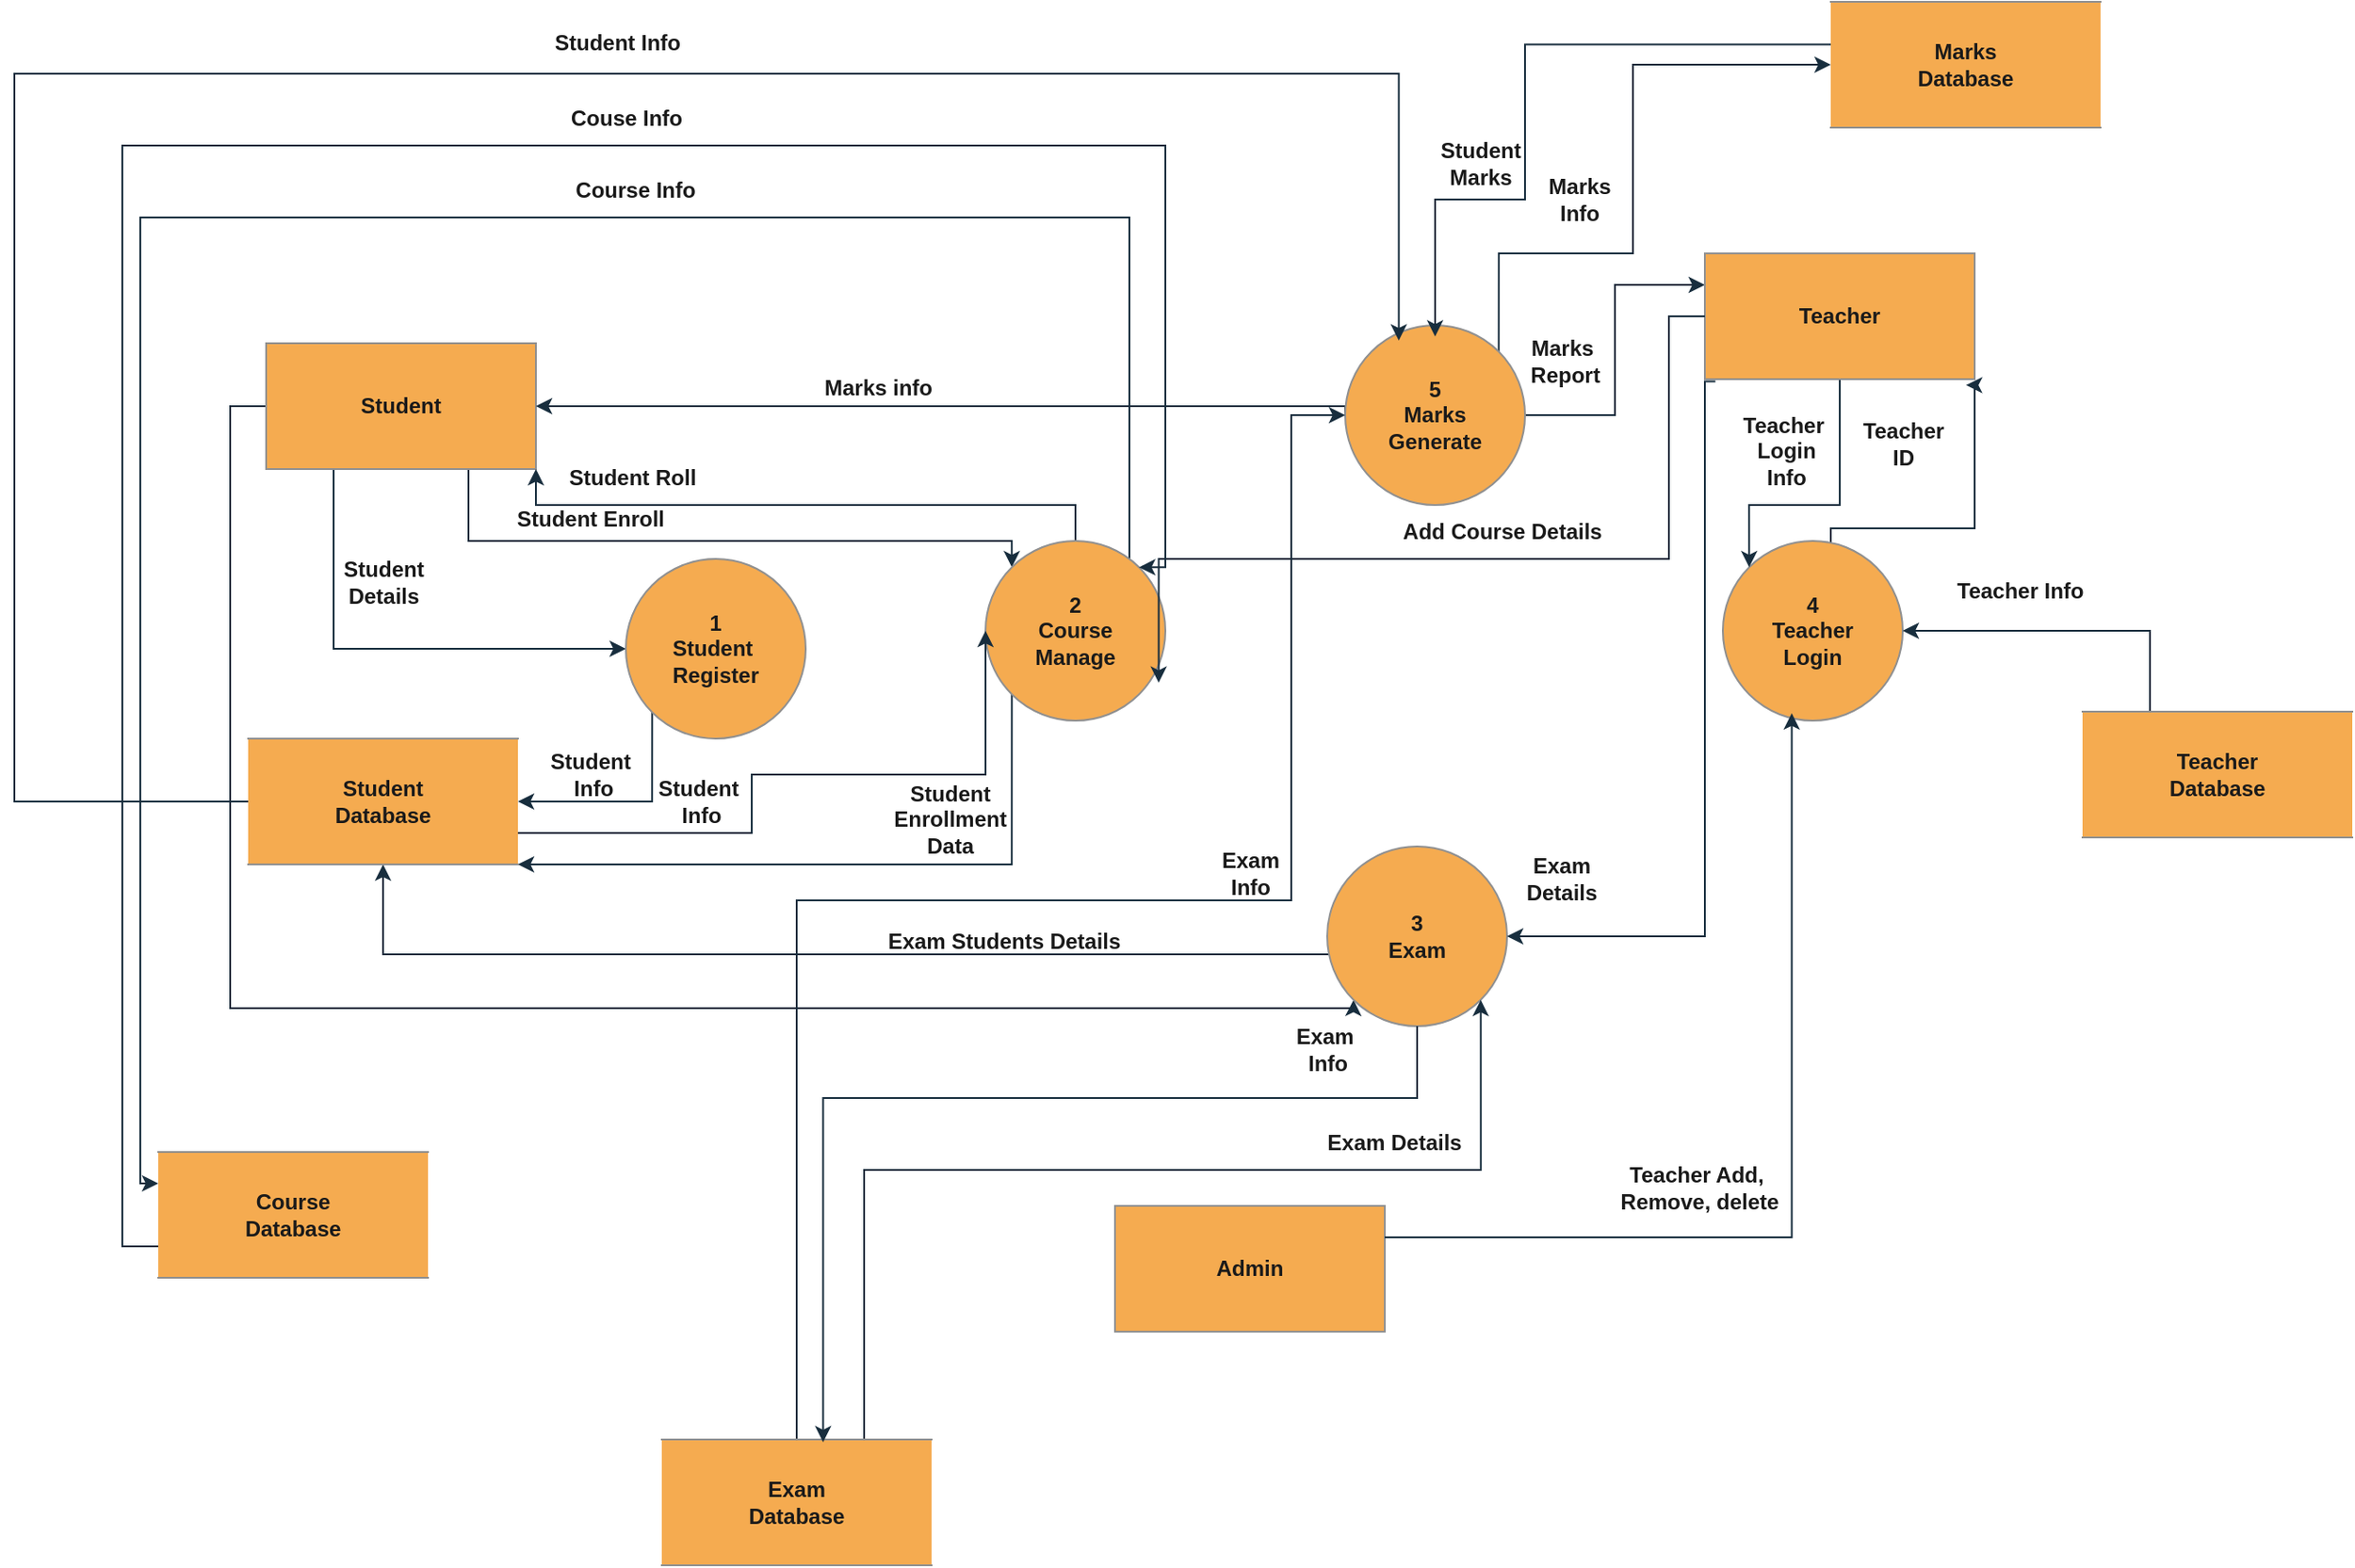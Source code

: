 <mxfile version="24.8.7">
  <diagram name="Page-1" id="-FiyF4BfpEK4GpRFa6xk">
    <mxGraphModel dx="991" dy="511" grid="1" gridSize="10" guides="1" tooltips="1" connect="1" arrows="1" fold="1" page="1" pageScale="1" pageWidth="1654" pageHeight="1169" math="0" shadow="0">
      <root>
        <mxCell id="0" />
        <mxCell id="1" parent="0" />
        <mxCell id="WQAjMAXXMwpUOWAKvel7-142" style="edgeStyle=orthogonalEdgeStyle;rounded=0;orthogonalLoop=1;jettySize=auto;html=1;exitX=0.25;exitY=1;exitDx=0;exitDy=0;entryX=0;entryY=0.5;entryDx=0;entryDy=0;strokeColor=#182E3E;fontColor=#1A1A1A;fontStyle=1" edge="1" parent="1" source="WQAjMAXXMwpUOWAKvel7-127" target="WQAjMAXXMwpUOWAKvel7-128">
          <mxGeometry relative="1" as="geometry" />
        </mxCell>
        <mxCell id="WQAjMAXXMwpUOWAKvel7-145" style="edgeStyle=orthogonalEdgeStyle;rounded=0;orthogonalLoop=1;jettySize=auto;html=1;exitX=0.75;exitY=1;exitDx=0;exitDy=0;entryX=0;entryY=0;entryDx=0;entryDy=0;strokeColor=#182E3E;fontColor=#1A1A1A;fontStyle=1" edge="1" parent="1" source="WQAjMAXXMwpUOWAKvel7-127" target="WQAjMAXXMwpUOWAKvel7-129">
          <mxGeometry relative="1" as="geometry">
            <Array as="points">
              <mxPoint x="393" y="400" />
              <mxPoint x="695" y="400" />
            </Array>
          </mxGeometry>
        </mxCell>
        <mxCell id="WQAjMAXXMwpUOWAKvel7-167" style="edgeStyle=orthogonalEdgeStyle;rounded=0;orthogonalLoop=1;jettySize=auto;html=1;exitX=0;exitY=0.5;exitDx=0;exitDy=0;entryX=0;entryY=1;entryDx=0;entryDy=0;strokeColor=#182E3E;fontColor=#1A1A1A;fontStyle=1" edge="1" parent="1" source="WQAjMAXXMwpUOWAKvel7-127" target="WQAjMAXXMwpUOWAKvel7-131">
          <mxGeometry relative="1" as="geometry">
            <Array as="points">
              <mxPoint x="260" y="325" />
              <mxPoint x="260" y="660" />
              <mxPoint x="885" y="660" />
            </Array>
          </mxGeometry>
        </mxCell>
        <mxCell id="WQAjMAXXMwpUOWAKvel7-127" value="&lt;span&gt;Student&lt;/span&gt;" style="html=1;dashed=0;whiteSpace=wrap;labelBackgroundColor=none;fillColor=#F5AB50;strokeColor=#909090;fontColor=#1A1A1A;fontStyle=1" vertex="1" parent="1">
          <mxGeometry x="280" y="290" width="150" height="70" as="geometry" />
        </mxCell>
        <mxCell id="WQAjMAXXMwpUOWAKvel7-149" style="edgeStyle=orthogonalEdgeStyle;rounded=0;orthogonalLoop=1;jettySize=auto;html=1;exitX=0;exitY=1;exitDx=0;exitDy=0;entryX=1;entryY=0.5;entryDx=0;entryDy=0;strokeColor=#182E3E;fontColor=#1A1A1A;fontStyle=1" edge="1" parent="1" source="WQAjMAXXMwpUOWAKvel7-128" target="WQAjMAXXMwpUOWAKvel7-137">
          <mxGeometry relative="1" as="geometry">
            <Array as="points">
              <mxPoint x="495" y="545" />
            </Array>
          </mxGeometry>
        </mxCell>
        <mxCell id="WQAjMAXXMwpUOWAKvel7-128" value="&lt;span&gt;1&lt;/span&gt;&lt;div&gt;&lt;span&gt;Student&amp;nbsp;&lt;/span&gt;&lt;/div&gt;&lt;div&gt;&lt;span&gt;Register&lt;/span&gt;&lt;/div&gt;" style="shape=ellipse;html=1;dashed=0;whiteSpace=wrap;aspect=fixed;perimeter=ellipsePerimeter;labelBackgroundColor=none;fillColor=#F5AB50;strokeColor=#909090;fontColor=#1A1A1A;fontStyle=1" vertex="1" parent="1">
          <mxGeometry x="480" y="410" width="100" height="100" as="geometry" />
        </mxCell>
        <mxCell id="WQAjMAXXMwpUOWAKvel7-147" style="edgeStyle=orthogonalEdgeStyle;rounded=0;orthogonalLoop=1;jettySize=auto;html=1;exitX=0.5;exitY=0;exitDx=0;exitDy=0;entryX=1;entryY=1;entryDx=0;entryDy=0;strokeColor=#182E3E;fontColor=#1A1A1A;fontStyle=1" edge="1" parent="1" source="WQAjMAXXMwpUOWAKvel7-129" target="WQAjMAXXMwpUOWAKvel7-127">
          <mxGeometry relative="1" as="geometry" />
        </mxCell>
        <mxCell id="WQAjMAXXMwpUOWAKvel7-153" style="edgeStyle=orthogonalEdgeStyle;rounded=0;orthogonalLoop=1;jettySize=auto;html=1;exitX=0;exitY=1;exitDx=0;exitDy=0;entryX=1;entryY=1;entryDx=0;entryDy=0;strokeColor=#182E3E;fontColor=#1A1A1A;fontStyle=1" edge="1" parent="1" source="WQAjMAXXMwpUOWAKvel7-129" target="WQAjMAXXMwpUOWAKvel7-137">
          <mxGeometry relative="1" as="geometry">
            <Array as="points">
              <mxPoint x="695" y="580" />
            </Array>
          </mxGeometry>
        </mxCell>
        <mxCell id="WQAjMAXXMwpUOWAKvel7-162" style="edgeStyle=orthogonalEdgeStyle;rounded=0;orthogonalLoop=1;jettySize=auto;html=1;exitX=0.8;exitY=0.1;exitDx=0;exitDy=0;entryX=0;entryY=0.25;entryDx=0;entryDy=0;strokeColor=#182E3E;fontColor=#1A1A1A;fontStyle=1;exitPerimeter=0;" edge="1" parent="1" source="WQAjMAXXMwpUOWAKvel7-129" target="WQAjMAXXMwpUOWAKvel7-138">
          <mxGeometry relative="1" as="geometry">
            <Array as="points">
              <mxPoint x="760" y="220" />
              <mxPoint x="210" y="220" />
              <mxPoint x="210" y="757" />
            </Array>
          </mxGeometry>
        </mxCell>
        <mxCell id="WQAjMAXXMwpUOWAKvel7-129" value="&lt;span&gt;2&lt;/span&gt;&lt;div&gt;&lt;span&gt;Course&lt;/span&gt;&lt;/div&gt;&lt;div&gt;&lt;span&gt;Manage&lt;/span&gt;&lt;/div&gt;" style="shape=ellipse;html=1;dashed=0;whiteSpace=wrap;aspect=fixed;perimeter=ellipsePerimeter;labelBackgroundColor=none;fillColor=#F5AB50;strokeColor=#909090;fontColor=#1A1A1A;fontStyle=1" vertex="1" parent="1">
          <mxGeometry x="680" y="400" width="100" height="100" as="geometry" />
        </mxCell>
        <mxCell id="WQAjMAXXMwpUOWAKvel7-170" style="edgeStyle=orthogonalEdgeStyle;rounded=0;orthogonalLoop=1;jettySize=auto;html=1;exitX=0;exitY=0.5;exitDx=0;exitDy=0;entryX=1;entryY=0.5;entryDx=0;entryDy=0;strokeColor=#182E3E;fontColor=#1A1A1A;fontStyle=1" edge="1" parent="1" source="WQAjMAXXMwpUOWAKvel7-130" target="WQAjMAXXMwpUOWAKvel7-127">
          <mxGeometry relative="1" as="geometry">
            <Array as="points">
              <mxPoint x="880" y="325" />
            </Array>
          </mxGeometry>
        </mxCell>
        <mxCell id="WQAjMAXXMwpUOWAKvel7-193" style="edgeStyle=orthogonalEdgeStyle;rounded=0;orthogonalLoop=1;jettySize=auto;html=1;exitX=1;exitY=0.5;exitDx=0;exitDy=0;entryX=0;entryY=0.25;entryDx=0;entryDy=0;strokeColor=#182E3E;fontColor=#1A1A1A;" edge="1" parent="1" source="WQAjMAXXMwpUOWAKvel7-130" target="WQAjMAXXMwpUOWAKvel7-134">
          <mxGeometry relative="1" as="geometry" />
        </mxCell>
        <mxCell id="WQAjMAXXMwpUOWAKvel7-195" style="edgeStyle=orthogonalEdgeStyle;rounded=0;orthogonalLoop=1;jettySize=auto;html=1;exitX=1;exitY=0;exitDx=0;exitDy=0;entryX=0;entryY=0.5;entryDx=0;entryDy=0;strokeColor=#182E3E;fontColor=#1A1A1A;" edge="1" parent="1" source="WQAjMAXXMwpUOWAKvel7-130" target="WQAjMAXXMwpUOWAKvel7-135">
          <mxGeometry relative="1" as="geometry">
            <Array as="points">
              <mxPoint x="965" y="240" />
              <mxPoint x="1040" y="240" />
              <mxPoint x="1040" y="135" />
            </Array>
          </mxGeometry>
        </mxCell>
        <mxCell id="WQAjMAXXMwpUOWAKvel7-130" value="&lt;span&gt;5&lt;/span&gt;&lt;div&gt;&lt;span&gt;Marks&lt;/span&gt;&lt;/div&gt;&lt;div&gt;&lt;span&gt;Gener&lt;/span&gt;&lt;span style=&quot;color: rgba(0, 0, 0, 0); font-family: monospace; font-size: 0px; text-align: start; text-wrap-mode: nowrap; background-color: initial;&quot;&gt;%3CmxGraphModel%3E%3Croot%3E%3CmxCell%20id%3D%220%22%2F%3E%3CmxCell%20id%3D%221%22%20parent%3D%220%22%2F%3E%3CmxCell%20id%3D%222%22%20value%3D%22%26lt%3Bb%26gt%3B1%26lt%3B%2Fb%26gt%3B%26lt%3Bdiv%26gt%3B%26lt%3Bb%26gt%3BStudent%26amp%3Bnbsp%3B%26lt%3B%2Fb%26gt%3B%26lt%3B%2Fdiv%26gt%3B%26lt%3Bdiv%26gt%3B%26lt%3Bb%26gt%3BRegister%26lt%3B%2Fb%26gt%3B%26lt%3B%2Fdiv%26gt%3B%22%20style%3D%22shape%3Dellipse%3Bhtml%3D1%3Bdashed%3D0%3BwhiteSpace%3Dwrap%3Baspect%3Dfixed%3Bperimeter%3DellipsePerimeter%3B%22%20vertex%3D%221%22%20parent%3D%221%22%3E%3CmxGeometry%20x%3D%22680%22%20y%3D%22400%22%20width%3D%2270%22%20height%3D%2270%22%20as%3D%22geometry%22%2F%3E%3C%2FmxCell%3E%3C%2Froot%3E%3C%2FmxGraphModel%3E&lt;/span&gt;&lt;span style=&quot;background-color: initial;&quot;&gt;ate&lt;/span&gt;&lt;/div&gt;" style="shape=ellipse;html=1;dashed=0;whiteSpace=wrap;aspect=fixed;perimeter=ellipsePerimeter;labelBackgroundColor=none;fillColor=#F5AB50;strokeColor=#909090;fontColor=#1A1A1A;fontStyle=1" vertex="1" parent="1">
          <mxGeometry x="880" y="280" width="100" height="100" as="geometry" />
        </mxCell>
        <mxCell id="WQAjMAXXMwpUOWAKvel7-157" style="edgeStyle=orthogonalEdgeStyle;rounded=0;orthogonalLoop=1;jettySize=auto;html=1;exitX=0;exitY=0;exitDx=0;exitDy=0;entryX=0.5;entryY=1;entryDx=0;entryDy=0;strokeColor=#182E3E;fontColor=#1A1A1A;fontStyle=1" edge="1" parent="1" source="WQAjMAXXMwpUOWAKvel7-131" target="WQAjMAXXMwpUOWAKvel7-137">
          <mxGeometry relative="1" as="geometry">
            <Array as="points">
              <mxPoint x="885" y="630" />
              <mxPoint x="345" y="630" />
            </Array>
          </mxGeometry>
        </mxCell>
        <mxCell id="WQAjMAXXMwpUOWAKvel7-131" value="&lt;span&gt;3&lt;/span&gt;&lt;div&gt;&lt;span&gt;Exam&lt;/span&gt;&lt;/div&gt;" style="shape=ellipse;html=1;dashed=0;whiteSpace=wrap;aspect=fixed;perimeter=ellipsePerimeter;labelBackgroundColor=none;fillColor=#F5AB50;strokeColor=#909090;fontColor=#1A1A1A;fontStyle=1" vertex="1" parent="1">
          <mxGeometry x="870" y="570" width="100" height="100" as="geometry" />
        </mxCell>
        <mxCell id="WQAjMAXXMwpUOWAKvel7-182" style="edgeStyle=orthogonalEdgeStyle;rounded=0;orthogonalLoop=1;jettySize=auto;html=1;exitX=0.5;exitY=0;exitDx=0;exitDy=0;entryX=0.968;entryY=1.047;entryDx=0;entryDy=0;strokeColor=#182E3E;fontColor=#1A1A1A;entryPerimeter=0;fontStyle=1" edge="1" parent="1" target="WQAjMAXXMwpUOWAKvel7-134">
          <mxGeometry relative="1" as="geometry">
            <mxPoint x="1150" y="403" as="sourcePoint" />
            <mxPoint x="1229.8" y="315.73" as="targetPoint" />
            <Array as="points">
              <mxPoint x="1150" y="393" />
              <mxPoint x="1230" y="393" />
              <mxPoint x="1230" y="313" />
            </Array>
          </mxGeometry>
        </mxCell>
        <mxCell id="WQAjMAXXMwpUOWAKvel7-188" style="edgeStyle=orthogonalEdgeStyle;rounded=0;orthogonalLoop=1;jettySize=auto;html=1;exitX=0.039;exitY=1.017;exitDx=0;exitDy=0;entryX=1;entryY=0.5;entryDx=0;entryDy=0;strokeColor=#182E3E;fontColor=#1A1A1A;fontStyle=1;exitPerimeter=0;" edge="1" parent="1" source="WQAjMAXXMwpUOWAKvel7-134" target="WQAjMAXXMwpUOWAKvel7-131">
          <mxGeometry relative="1" as="geometry">
            <Array as="points">
              <mxPoint x="1080" y="311" />
              <mxPoint x="1080" y="620" />
            </Array>
          </mxGeometry>
        </mxCell>
        <mxCell id="WQAjMAXXMwpUOWAKvel7-132" value="4&lt;div&gt;Teacher&lt;br&gt;Login&lt;/div&gt;" style="shape=ellipse;html=1;dashed=0;whiteSpace=wrap;aspect=fixed;perimeter=ellipsePerimeter;labelBackgroundColor=none;fillColor=#F5AB50;strokeColor=#909090;fontColor=#1A1A1A;fontStyle=1" vertex="1" parent="1">
          <mxGeometry x="1090" y="400" width="100" height="100" as="geometry" />
        </mxCell>
        <mxCell id="WQAjMAXXMwpUOWAKvel7-133" value="&lt;span&gt;Admin&lt;/span&gt;" style="html=1;dashed=0;whiteSpace=wrap;labelBackgroundColor=none;fillColor=#F5AB50;strokeColor=#909090;fontColor=#1A1A1A;fontStyle=1" vertex="1" parent="1">
          <mxGeometry x="752" y="770" width="150" height="70" as="geometry" />
        </mxCell>
        <mxCell id="WQAjMAXXMwpUOWAKvel7-180" style="edgeStyle=orthogonalEdgeStyle;rounded=0;orthogonalLoop=1;jettySize=auto;html=1;exitX=0.5;exitY=1;exitDx=0;exitDy=0;entryX=0;entryY=0;entryDx=0;entryDy=0;strokeColor=#182E3E;fontColor=#1A1A1A;fontStyle=1" edge="1" parent="1" source="WQAjMAXXMwpUOWAKvel7-134" target="WQAjMAXXMwpUOWAKvel7-132">
          <mxGeometry relative="1" as="geometry">
            <Array as="points">
              <mxPoint x="1155" y="380" />
              <mxPoint x="1105" y="380" />
            </Array>
          </mxGeometry>
        </mxCell>
        <mxCell id="WQAjMAXXMwpUOWAKvel7-134" value="&lt;span&gt;Teacher&lt;/span&gt;" style="html=1;dashed=0;whiteSpace=wrap;labelBackgroundColor=none;fillColor=#F5AB50;strokeColor=#909090;fontColor=#1A1A1A;fontStyle=1" vertex="1" parent="1">
          <mxGeometry x="1080" y="240" width="150" height="70" as="geometry" />
        </mxCell>
        <mxCell id="WQAjMAXXMwpUOWAKvel7-197" style="edgeStyle=orthogonalEdgeStyle;rounded=0;orthogonalLoop=1;jettySize=auto;html=1;exitX=0;exitY=0.25;exitDx=0;exitDy=0;entryX=0.5;entryY=0;entryDx=0;entryDy=0;strokeColor=#182E3E;fontColor=#1A1A1A;" edge="1" parent="1">
          <mxGeometry relative="1" as="geometry">
            <mxPoint x="1150" y="123.76" as="sourcePoint" />
            <mxPoint x="930" y="286.26" as="targetPoint" />
            <Array as="points">
              <mxPoint x="980" y="124" />
              <mxPoint x="980" y="210" />
              <mxPoint x="930" y="210" />
            </Array>
          </mxGeometry>
        </mxCell>
        <mxCell id="WQAjMAXXMwpUOWAKvel7-135" value="Marks&lt;div&gt;Database&lt;/div&gt;" style="html=1;dashed=0;whiteSpace=wrap;shape=partialRectangle;right=0;left=0;labelBackgroundColor=none;fillColor=#F5AB50;strokeColor=#909090;fontColor=#1A1A1A;fontStyle=1" vertex="1" parent="1">
          <mxGeometry x="1150" y="100" width="150" height="70" as="geometry" />
        </mxCell>
        <mxCell id="WQAjMAXXMwpUOWAKvel7-186" style="edgeStyle=orthogonalEdgeStyle;rounded=0;orthogonalLoop=1;jettySize=auto;html=1;exitX=0.25;exitY=0;exitDx=0;exitDy=0;strokeColor=#182E3E;fontColor=#1A1A1A;fontStyle=1" edge="1" parent="1" source="WQAjMAXXMwpUOWAKvel7-136" target="WQAjMAXXMwpUOWAKvel7-132">
          <mxGeometry relative="1" as="geometry" />
        </mxCell>
        <mxCell id="WQAjMAXXMwpUOWAKvel7-136" value="Teacher&lt;span style=&quot;color: rgba(0, 0, 0, 0); font-family: monospace; font-size: 0px; text-align: start; text-wrap-mode: nowrap;&quot;&gt;%3CmxGraphModel%3E%3Croot%3E%3CmxCell%20id%3D%220%22%2F%3E%3CmxCell%20id%3D%221%22%20parent%3D%220%22%2F%3E%3CmxCell%20id%3D%222%22%20value%3D%22Marks%26lt%3Bdiv%26gt%3BDatabase%26lt%3B%2Fdiv%26gt%3B%22%20style%3D%22html%3D1%3Bdashed%3D0%3BwhiteSpace%3Dwrap%3Bshape%3DpartialRectangle%3Bright%3D0%3Bleft%3D0%3B%22%20vertex%3D%221%22%20parent%3D%221%22%3E%3CmxGeometry%20x%3D%221390%22%20y%3D%22570%22%20width%3D%22150%22%20height%3D%2270%22%20as%3D%22geometry%22%2F%3E%3C%2FmxCell%3E%3C%2Froot%3E%3C%2FmxGraphModel%3E&lt;/span&gt;&lt;br&gt;&lt;div&gt;D&lt;span style=&quot;color: rgba(0, 0, 0, 0); font-family: monospace; font-size: 0px; text-align: start; text-wrap-mode: nowrap; background-color: initial;&quot;&gt;%3CmxGraphModel%3E%3Croot%3E%3CmxCell%20id%3D%220%22%2F%3E%3CmxCell%20id%3D%221%22%20parent%3D%220%22%2F%3E%3CmxCell%20id%3D%222%22%20value%3D%22Marks%26lt%3Bdiv%26gt%3BDatabase%26lt%3B%2Fdiv%26gt%3B%22%20style%3D%22html%3D1%3Bdashed%3D0%3BwhiteSpace%3Dwrap%3Bshape%3DpartialRectangle%3Bright%3D0%3Bleft%3D0%3B%22%20vertex%3D%221%22%20parent%3D%221%22%3E%3CmxGeometry%20x%3D%221390%22%20y%3D%22570%22%20width%3D%22150%22%20height%3D%2270%22%20as%3D%22geometry%22%2F%3E%3C%2FmxCell%3E%3C%2Froot%3E%3C%2FmxGraphModel%3E&lt;/span&gt;&lt;span style=&quot;background-color: initial;&quot;&gt;atabase&lt;/span&gt;&lt;/div&gt;" style="html=1;dashed=0;whiteSpace=wrap;shape=partialRectangle;right=0;left=0;labelBackgroundColor=none;fillColor=#F5AB50;strokeColor=#909090;fontColor=#1A1A1A;fontStyle=1" vertex="1" parent="1">
          <mxGeometry x="1290" y="495" width="150" height="70" as="geometry" />
        </mxCell>
        <mxCell id="WQAjMAXXMwpUOWAKvel7-151" style="edgeStyle=orthogonalEdgeStyle;rounded=0;orthogonalLoop=1;jettySize=auto;html=1;exitX=1;exitY=0.75;exitDx=0;exitDy=0;entryX=0;entryY=0.5;entryDx=0;entryDy=0;strokeColor=#182E3E;fontColor=#1A1A1A;fontStyle=1" edge="1" parent="1" source="WQAjMAXXMwpUOWAKvel7-137" target="WQAjMAXXMwpUOWAKvel7-129">
          <mxGeometry relative="1" as="geometry">
            <Array as="points">
              <mxPoint x="550" y="563" />
              <mxPoint x="550" y="530" />
              <mxPoint x="680" y="530" />
            </Array>
          </mxGeometry>
        </mxCell>
        <mxCell id="WQAjMAXXMwpUOWAKvel7-137" value="&lt;div&gt;Student&lt;/div&gt;&lt;div&gt;D&lt;span style=&quot;color: rgba(0, 0, 0, 0); font-family: monospace; font-size: 0px; text-align: start; text-wrap-mode: nowrap; background-color: initial;&quot;&gt;%3CmxGraphModel%3E%3Croot%3E%3CmxCell%20id%3D%220%22%2F%3E%3CmxCell%20id%3D%221%22%20parent%3D%220%22%2F%3E%3CmxCell%20id%3D%222%22%20value%3D%22Marks%26lt%3Bdiv%26gt%3BDatabase%26lt%3B%2Fdiv%26gt%3B%22%20style%3D%22html%3D1%3Bdashed%3D0%3BwhiteSpace%3Dwrap%3Bshape%3DpartialRectangle%3Bright%3D0%3Bleft%3D0%3B%22%20vertex%3D%221%22%20parent%3D%221%22%3E%3CmxGeometry%20x%3D%221390%22%20y%3D%22570%22%20width%3D%22150%22%20height%3D%2270%22%20as%3D%22geometry%22%2F%3E%3C%2FmxCell%3E%3C%2Froot%3E%3C%2FmxGraphModel%3E&lt;/span&gt;&lt;span style=&quot;background-color: initial;&quot;&gt;atabase&lt;/span&gt;&lt;/div&gt;" style="html=1;dashed=0;whiteSpace=wrap;shape=partialRectangle;right=0;left=0;labelBackgroundColor=none;fillColor=#F5AB50;strokeColor=#909090;fontColor=#1A1A1A;fontStyle=1" vertex="1" parent="1">
          <mxGeometry x="270" y="510" width="150" height="70" as="geometry" />
        </mxCell>
        <mxCell id="WQAjMAXXMwpUOWAKvel7-164" style="edgeStyle=orthogonalEdgeStyle;rounded=0;orthogonalLoop=1;jettySize=auto;html=1;exitX=0;exitY=0.75;exitDx=0;exitDy=0;entryX=1;entryY=0;entryDx=0;entryDy=0;strokeColor=#182E3E;fontColor=#1A1A1A;fontStyle=1" edge="1" parent="1" source="WQAjMAXXMwpUOWAKvel7-138" target="WQAjMAXXMwpUOWAKvel7-129">
          <mxGeometry relative="1" as="geometry">
            <Array as="points">
              <mxPoint x="200" y="793" />
              <mxPoint x="200" y="180" />
              <mxPoint x="780" y="180" />
              <mxPoint x="780" y="415" />
            </Array>
          </mxGeometry>
        </mxCell>
        <mxCell id="WQAjMAXXMwpUOWAKvel7-138" value="&lt;div&gt;Course&lt;/div&gt;&lt;div&gt;D&lt;span style=&quot;color: rgba(0, 0, 0, 0); font-family: monospace; font-size: 0px; text-align: start; text-wrap-mode: nowrap; background-color: initial;&quot;&gt;%3CmxGraphModel%3E%3Croot%3E%3CmxCell%20id%3D%220%22%2F%3E%3CmxCell%20id%3D%221%22%20parent%3D%220%22%2F%3E%3CmxCell%20id%3D%222%22%20value%3D%22Marks%26lt%3Bdiv%26gt%3BDatabase%26lt%3B%2Fdiv%26gt%3B%22%20style%3D%22html%3D1%3Bdashed%3D0%3BwhiteSpace%3Dwrap%3Bshape%3DpartialRectangle%3Bright%3D0%3Bleft%3D0%3B%22%20vertex%3D%221%22%20parent%3D%221%22%3E%3CmxGeometry%20x%3D%221390%22%20y%3D%22570%22%20width%3D%22150%22%20height%3D%2270%22%20as%3D%22geometry%22%2F%3E%3C%2FmxCell%3E%3C%2Froot%3E%3C%2FmxGraphModel%3E&lt;/span&gt;&lt;span style=&quot;background-color: initial;&quot;&gt;atabase&lt;/span&gt;&lt;/div&gt;" style="html=1;dashed=0;whiteSpace=wrap;shape=partialRectangle;right=0;left=0;labelBackgroundColor=none;fillColor=#F5AB50;strokeColor=#909090;fontColor=#1A1A1A;fontStyle=1" vertex="1" parent="1">
          <mxGeometry x="220" y="740" width="150" height="70" as="geometry" />
        </mxCell>
        <mxCell id="WQAjMAXXMwpUOWAKvel7-172" style="edgeStyle=orthogonalEdgeStyle;rounded=0;orthogonalLoop=1;jettySize=auto;html=1;exitX=0.5;exitY=0;exitDx=0;exitDy=0;strokeColor=#182E3E;fontColor=#1A1A1A;fontStyle=1" edge="1" parent="1" source="WQAjMAXXMwpUOWAKvel7-139" target="WQAjMAXXMwpUOWAKvel7-130">
          <mxGeometry relative="1" as="geometry">
            <Array as="points">
              <mxPoint x="575" y="600" />
              <mxPoint x="850" y="600" />
              <mxPoint x="850" y="330" />
            </Array>
          </mxGeometry>
        </mxCell>
        <mxCell id="WQAjMAXXMwpUOWAKvel7-176" style="edgeStyle=orthogonalEdgeStyle;rounded=0;orthogonalLoop=1;jettySize=auto;html=1;exitX=0.75;exitY=0;exitDx=0;exitDy=0;entryX=1;entryY=1;entryDx=0;entryDy=0;strokeColor=#182E3E;fontColor=#1A1A1A;fontStyle=1" edge="1" parent="1" source="WQAjMAXXMwpUOWAKvel7-139" target="WQAjMAXXMwpUOWAKvel7-131">
          <mxGeometry relative="1" as="geometry">
            <Array as="points">
              <mxPoint x="613" y="750" />
              <mxPoint x="955" y="750" />
            </Array>
          </mxGeometry>
        </mxCell>
        <mxCell id="WQAjMAXXMwpUOWAKvel7-139" value="&lt;div&gt;Exam&lt;/div&gt;&lt;div&gt;&lt;span style=&quot;background-color: initial;&quot;&gt;D&lt;/span&gt;&lt;span style=&quot;background-color: initial; text-wrap-mode: nowrap; color: rgba(0, 0, 0, 0); font-family: monospace; font-size: 0px; text-align: start;&quot;&gt;%3CmxGraphModel%3E%3Croot%3E%3CmxCell%20id%3D%220%22%2F%3E%3CmxCell%20id%3D%221%22%20parent%3D%220%22%2F%3E%3CmxCell%20id%3D%222%22%20value%3D%22Marks%26lt%3Bdiv%26gt%3BDatabase%26lt%3B%2Fdiv%26gt%3B%22%20style%3D%22html%3D1%3Bdashed%3D0%3BwhiteSpace%3Dwrap%3Bshape%3DpartialRectangle%3Bright%3D0%3Bleft%3D0%3B%22%20vertex%3D%221%22%20parent%3D%221%22%3E%3CmxGeometry%20x%3D%221390%22%20y%3D%22570%22%20width%3D%22150%22%20height%3D%2270%22%20as%3D%22geometry%22%2F%3E%3C%2FmxCell%3E%3C%2Froot%3E%3C%2FmxGraphModel%3E&lt;/span&gt;&lt;span style=&quot;background-color: initial;&quot;&gt;atabase&lt;/span&gt;&lt;/div&gt;" style="html=1;dashed=0;whiteSpace=wrap;shape=partialRectangle;right=0;left=0;labelBackgroundColor=none;fillColor=#F5AB50;strokeColor=#909090;fontColor=#1A1A1A;fontStyle=1" vertex="1" parent="1">
          <mxGeometry x="500" y="900" width="150" height="70" as="geometry" />
        </mxCell>
        <mxCell id="WQAjMAXXMwpUOWAKvel7-143" value="Student&lt;br&gt;Details" style="text;html=1;align=center;verticalAlign=middle;resizable=0;points=[];autosize=1;strokeColor=none;fillColor=none;fontColor=#1A1A1A;fontStyle=1" vertex="1" parent="1">
          <mxGeometry x="315" y="403" width="60" height="40" as="geometry" />
        </mxCell>
        <mxCell id="WQAjMAXXMwpUOWAKvel7-146" value="Student Enroll" style="text;html=1;align=center;verticalAlign=middle;resizable=0;points=[];autosize=1;strokeColor=none;fillColor=none;fontColor=#1A1A1A;fontStyle=1" vertex="1" parent="1">
          <mxGeometry x="410" y="373" width="100" height="30" as="geometry" />
        </mxCell>
        <mxCell id="WQAjMAXXMwpUOWAKvel7-148" value="Student Roll&amp;nbsp;" style="text;html=1;align=center;verticalAlign=middle;resizable=0;points=[];autosize=1;strokeColor=none;fillColor=none;fontColor=#1A1A1A;fontStyle=1" vertex="1" parent="1">
          <mxGeometry x="440" y="350" width="90" height="30" as="geometry" />
        </mxCell>
        <mxCell id="WQAjMAXXMwpUOWAKvel7-150" value="&lt;div&gt;Student&lt;div&gt;&amp;nbsp;Info&lt;/div&gt;&lt;/div&gt;" style="text;html=1;align=center;verticalAlign=middle;resizable=0;points=[];autosize=1;strokeColor=none;fillColor=none;fontColor=#1A1A1A;fontStyle=1" vertex="1" parent="1">
          <mxGeometry x="430" y="510" width="60" height="40" as="geometry" />
        </mxCell>
        <mxCell id="WQAjMAXXMwpUOWAKvel7-152" value="&lt;div&gt;Student&lt;div&gt;&amp;nbsp;Info&lt;/div&gt;&lt;/div&gt;" style="text;html=1;align=center;verticalAlign=middle;resizable=0;points=[];autosize=1;strokeColor=none;fillColor=none;fontColor=#1A1A1A;fontStyle=1" vertex="1" parent="1">
          <mxGeometry x="490" y="525" width="60" height="40" as="geometry" />
        </mxCell>
        <mxCell id="WQAjMAXXMwpUOWAKvel7-154" value="Student&lt;br&gt;Enrollment&lt;br&gt;Data" style="text;html=1;align=center;verticalAlign=middle;resizable=0;points=[];autosize=1;strokeColor=none;fillColor=none;fontColor=#1A1A1A;fontStyle=1" vertex="1" parent="1">
          <mxGeometry x="620" y="525" width="80" height="60" as="geometry" />
        </mxCell>
        <mxCell id="WQAjMAXXMwpUOWAKvel7-158" value="&lt;span&gt;Exam Students Details&lt;/span&gt;" style="text;html=1;align=center;verticalAlign=middle;resizable=0;points=[];autosize=1;strokeColor=none;fillColor=none;fontColor=#1A1A1A;fontStyle=1" vertex="1" parent="1">
          <mxGeometry x="620" y="608" width="140" height="30" as="geometry" />
        </mxCell>
        <mxCell id="WQAjMAXXMwpUOWAKvel7-163" value="&lt;span&gt;Course Info&lt;/span&gt;" style="text;html=1;align=center;verticalAlign=middle;resizable=0;points=[];autosize=1;strokeColor=none;fillColor=none;fontColor=#1A1A1A;fontStyle=1" vertex="1" parent="1">
          <mxGeometry x="440" y="190" width="90" height="30" as="geometry" />
        </mxCell>
        <mxCell id="WQAjMAXXMwpUOWAKvel7-165" value="&lt;span&gt;Couse Info&lt;/span&gt;" style="text;html=1;align=center;verticalAlign=middle;resizable=0;points=[];autosize=1;strokeColor=none;fillColor=none;fontColor=#1A1A1A;fontStyle=1" vertex="1" parent="1">
          <mxGeometry x="440" y="150" width="80" height="30" as="geometry" />
        </mxCell>
        <mxCell id="WQAjMAXXMwpUOWAKvel7-171" value="Marks info" style="text;html=1;align=center;verticalAlign=middle;resizable=0;points=[];autosize=1;strokeColor=none;fillColor=none;fontColor=#1A1A1A;fontStyle=1" vertex="1" parent="1">
          <mxGeometry x="580" y="300" width="80" height="30" as="geometry" />
        </mxCell>
        <mxCell id="WQAjMAXXMwpUOWAKvel7-173" value="&lt;span&gt;Exam&lt;br&gt;Info&lt;/span&gt;" style="text;html=1;align=center;verticalAlign=middle;resizable=0;points=[];autosize=1;strokeColor=none;fillColor=none;fontColor=#1A1A1A;fontStyle=1" vertex="1" parent="1">
          <mxGeometry x="802" y="565" width="50" height="40" as="geometry" />
        </mxCell>
        <mxCell id="WQAjMAXXMwpUOWAKvel7-174" style="edgeStyle=orthogonalEdgeStyle;rounded=0;orthogonalLoop=1;jettySize=auto;html=1;exitX=0.5;exitY=1;exitDx=0;exitDy=0;entryX=0.598;entryY=0.022;entryDx=0;entryDy=0;entryPerimeter=0;strokeColor=#182E3E;fontColor=#1A1A1A;fontStyle=1" edge="1" parent="1" source="WQAjMAXXMwpUOWAKvel7-131" target="WQAjMAXXMwpUOWAKvel7-139">
          <mxGeometry relative="1" as="geometry">
            <Array as="points">
              <mxPoint x="920" y="710" />
              <mxPoint x="590" y="710" />
            </Array>
          </mxGeometry>
        </mxCell>
        <mxCell id="WQAjMAXXMwpUOWAKvel7-175" value="&lt;span&gt;Exam&amp;nbsp;&lt;br&gt;Info&lt;/span&gt;" style="text;html=1;align=center;verticalAlign=middle;resizable=0;points=[];autosize=1;strokeColor=none;fillColor=none;fontColor=#1A1A1A;fontStyle=1" vertex="1" parent="1">
          <mxGeometry x="840" y="663" width="60" height="40" as="geometry" />
        </mxCell>
        <mxCell id="WQAjMAXXMwpUOWAKvel7-177" value="&lt;span&gt;Exam Details&lt;/span&gt;" style="text;html=1;align=center;verticalAlign=middle;resizable=0;points=[];autosize=1;strokeColor=none;fillColor=none;fontColor=#1A1A1A;fontStyle=1" vertex="1" parent="1">
          <mxGeometry x="862" y="720" width="90" height="30" as="geometry" />
        </mxCell>
        <mxCell id="WQAjMAXXMwpUOWAKvel7-178" style="edgeStyle=orthogonalEdgeStyle;rounded=0;orthogonalLoop=1;jettySize=auto;html=1;exitX=1;exitY=0.25;exitDx=0;exitDy=0;entryX=0.383;entryY=0.959;entryDx=0;entryDy=0;entryPerimeter=0;strokeColor=#182E3E;fontColor=#1A1A1A;fontStyle=1" edge="1" parent="1" source="WQAjMAXXMwpUOWAKvel7-133" target="WQAjMAXXMwpUOWAKvel7-132">
          <mxGeometry relative="1" as="geometry" />
        </mxCell>
        <mxCell id="WQAjMAXXMwpUOWAKvel7-179" value="&lt;span&gt;Teacher Add,&lt;/span&gt;&lt;div&gt;&lt;span&gt;&amp;nbsp;Remove, delete&lt;/span&gt;&lt;br&gt;&lt;/div&gt;" style="text;html=1;align=center;verticalAlign=middle;resizable=0;points=[];autosize=1;strokeColor=none;fillColor=none;fontColor=#1A1A1A;fontStyle=1" vertex="1" parent="1">
          <mxGeometry x="1020" y="740" width="110" height="40" as="geometry" />
        </mxCell>
        <mxCell id="WQAjMAXXMwpUOWAKvel7-181" value="&lt;span&gt;Teacher&amp;nbsp;&lt;/span&gt;&lt;div&gt;&lt;span&gt;Login&lt;/span&gt;&lt;div&gt;&lt;span&gt;Info&lt;/span&gt;&lt;/div&gt;&lt;/div&gt;" style="text;html=1;align=center;verticalAlign=middle;resizable=0;points=[];autosize=1;strokeColor=none;fillColor=none;fontColor=#1A1A1A;fontStyle=1" vertex="1" parent="1">
          <mxGeometry x="1090" y="320" width="70" height="60" as="geometry" />
        </mxCell>
        <mxCell id="WQAjMAXXMwpUOWAKvel7-183" value="&lt;span&gt;Teacher&lt;br&gt;ID&lt;/span&gt;" style="text;html=1;align=center;verticalAlign=middle;resizable=0;points=[];autosize=1;strokeColor=none;fillColor=none;fontColor=#1A1A1A;fontStyle=1" vertex="1" parent="1">
          <mxGeometry x="1155" y="326" width="70" height="40" as="geometry" />
        </mxCell>
        <mxCell id="WQAjMAXXMwpUOWAKvel7-187" value="&lt;span&gt;Teacher Info&lt;/span&gt;" style="text;html=1;align=center;verticalAlign=middle;resizable=0;points=[];autosize=1;strokeColor=none;fillColor=none;fontColor=#1A1A1A;fontStyle=1" vertex="1" parent="1">
          <mxGeometry x="1210" y="413" width="90" height="30" as="geometry" />
        </mxCell>
        <mxCell id="WQAjMAXXMwpUOWAKvel7-189" value="&lt;span&gt;Exam&lt;br&gt;Details&lt;/span&gt;" style="text;html=1;align=center;verticalAlign=middle;resizable=0;points=[];autosize=1;strokeColor=none;fillColor=none;fontColor=#1A1A1A;fontStyle=1" vertex="1" parent="1">
          <mxGeometry x="970" y="568" width="60" height="40" as="geometry" />
        </mxCell>
        <mxCell id="WQAjMAXXMwpUOWAKvel7-191" style="edgeStyle=orthogonalEdgeStyle;rounded=0;orthogonalLoop=1;jettySize=auto;html=1;entryX=0.963;entryY=0.789;entryDx=0;entryDy=0;entryPerimeter=0;strokeColor=#182E3E;fontColor=#1A1A1A;fontStyle=1;exitX=0;exitY=0.5;exitDx=0;exitDy=0;" edge="1" parent="1" source="WQAjMAXXMwpUOWAKvel7-134" target="WQAjMAXXMwpUOWAKvel7-129">
          <mxGeometry relative="1" as="geometry">
            <mxPoint x="1094" y="313" as="sourcePoint" />
            <Array as="points">
              <mxPoint x="1060" y="275" />
              <mxPoint x="1060" y="410" />
              <mxPoint x="776" y="410" />
            </Array>
          </mxGeometry>
        </mxCell>
        <mxCell id="WQAjMAXXMwpUOWAKvel7-192" value="Add Course Details" style="text;html=1;align=center;verticalAlign=middle;resizable=0;points=[];autosize=1;strokeColor=none;fillColor=none;fontColor=#1A1A1A;fontStyle=1" vertex="1" parent="1">
          <mxGeometry x="902" y="380" width="130" height="30" as="geometry" />
        </mxCell>
        <mxCell id="WQAjMAXXMwpUOWAKvel7-194" value="&lt;b&gt;Marks&amp;nbsp;&lt;/b&gt;&lt;div&gt;&lt;b&gt;Report&lt;/b&gt;&lt;/div&gt;" style="text;html=1;align=center;verticalAlign=middle;resizable=0;points=[];autosize=1;strokeColor=none;fillColor=none;fontColor=#1A1A1A;" vertex="1" parent="1">
          <mxGeometry x="972" y="280" width="60" height="40" as="geometry" />
        </mxCell>
        <mxCell id="WQAjMAXXMwpUOWAKvel7-196" value="&lt;b&gt;Marks&lt;br&gt;Info&lt;/b&gt;" style="text;html=1;align=center;verticalAlign=middle;resizable=0;points=[];autosize=1;strokeColor=none;fillColor=none;fontColor=#1A1A1A;" vertex="1" parent="1">
          <mxGeometry x="980" y="190" width="60" height="40" as="geometry" />
        </mxCell>
        <mxCell id="WQAjMAXXMwpUOWAKvel7-198" value="&lt;b&gt;Student&lt;br&gt;Marks&lt;/b&gt;" style="text;html=1;align=center;verticalAlign=middle;resizable=0;points=[];autosize=1;strokeColor=none;fillColor=none;fontColor=#1A1A1A;" vertex="1" parent="1">
          <mxGeometry x="920" y="170" width="70" height="40" as="geometry" />
        </mxCell>
        <mxCell id="WQAjMAXXMwpUOWAKvel7-199" style="edgeStyle=orthogonalEdgeStyle;rounded=0;orthogonalLoop=1;jettySize=auto;html=1;exitX=0;exitY=0.5;exitDx=0;exitDy=0;entryX=0.298;entryY=0.085;entryDx=0;entryDy=0;entryPerimeter=0;strokeColor=#182E3E;fontColor=#1A1A1A;" edge="1" parent="1" source="WQAjMAXXMwpUOWAKvel7-137" target="WQAjMAXXMwpUOWAKvel7-130">
          <mxGeometry relative="1" as="geometry">
            <Array as="points">
              <mxPoint x="140" y="545" />
              <mxPoint x="140" y="140" />
              <mxPoint x="910" y="140" />
            </Array>
          </mxGeometry>
        </mxCell>
        <mxCell id="WQAjMAXXMwpUOWAKvel7-200" value="&lt;b&gt;Student Info&lt;/b&gt;" style="text;html=1;align=center;verticalAlign=middle;resizable=0;points=[];autosize=1;strokeColor=none;fillColor=none;fontColor=#1A1A1A;" vertex="1" parent="1">
          <mxGeometry x="430" y="108" width="90" height="30" as="geometry" />
        </mxCell>
      </root>
    </mxGraphModel>
  </diagram>
</mxfile>
